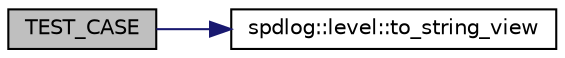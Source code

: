 digraph "TEST_CASE"
{
  edge [fontname="Helvetica",fontsize="10",labelfontname="Helvetica",labelfontsize="10"];
  node [fontname="Helvetica",fontsize="10",shape=record];
  rankdir="LR";
  Node1 [label="TEST_CASE",height=0.2,width=0.4,color="black", fillcolor="grey75", style="filled" fontcolor="black"];
  Node1 -> Node2 [color="midnightblue",fontsize="10",style="solid",fontname="Helvetica"];
  Node2 [label="spdlog::level::to_string_view",height=0.2,width=0.4,color="black", fillcolor="white", style="filled",URL="$namespacespdlog_1_1level.html#a95af114ec4b98530113f98b5c7bc5ec7"];
}
